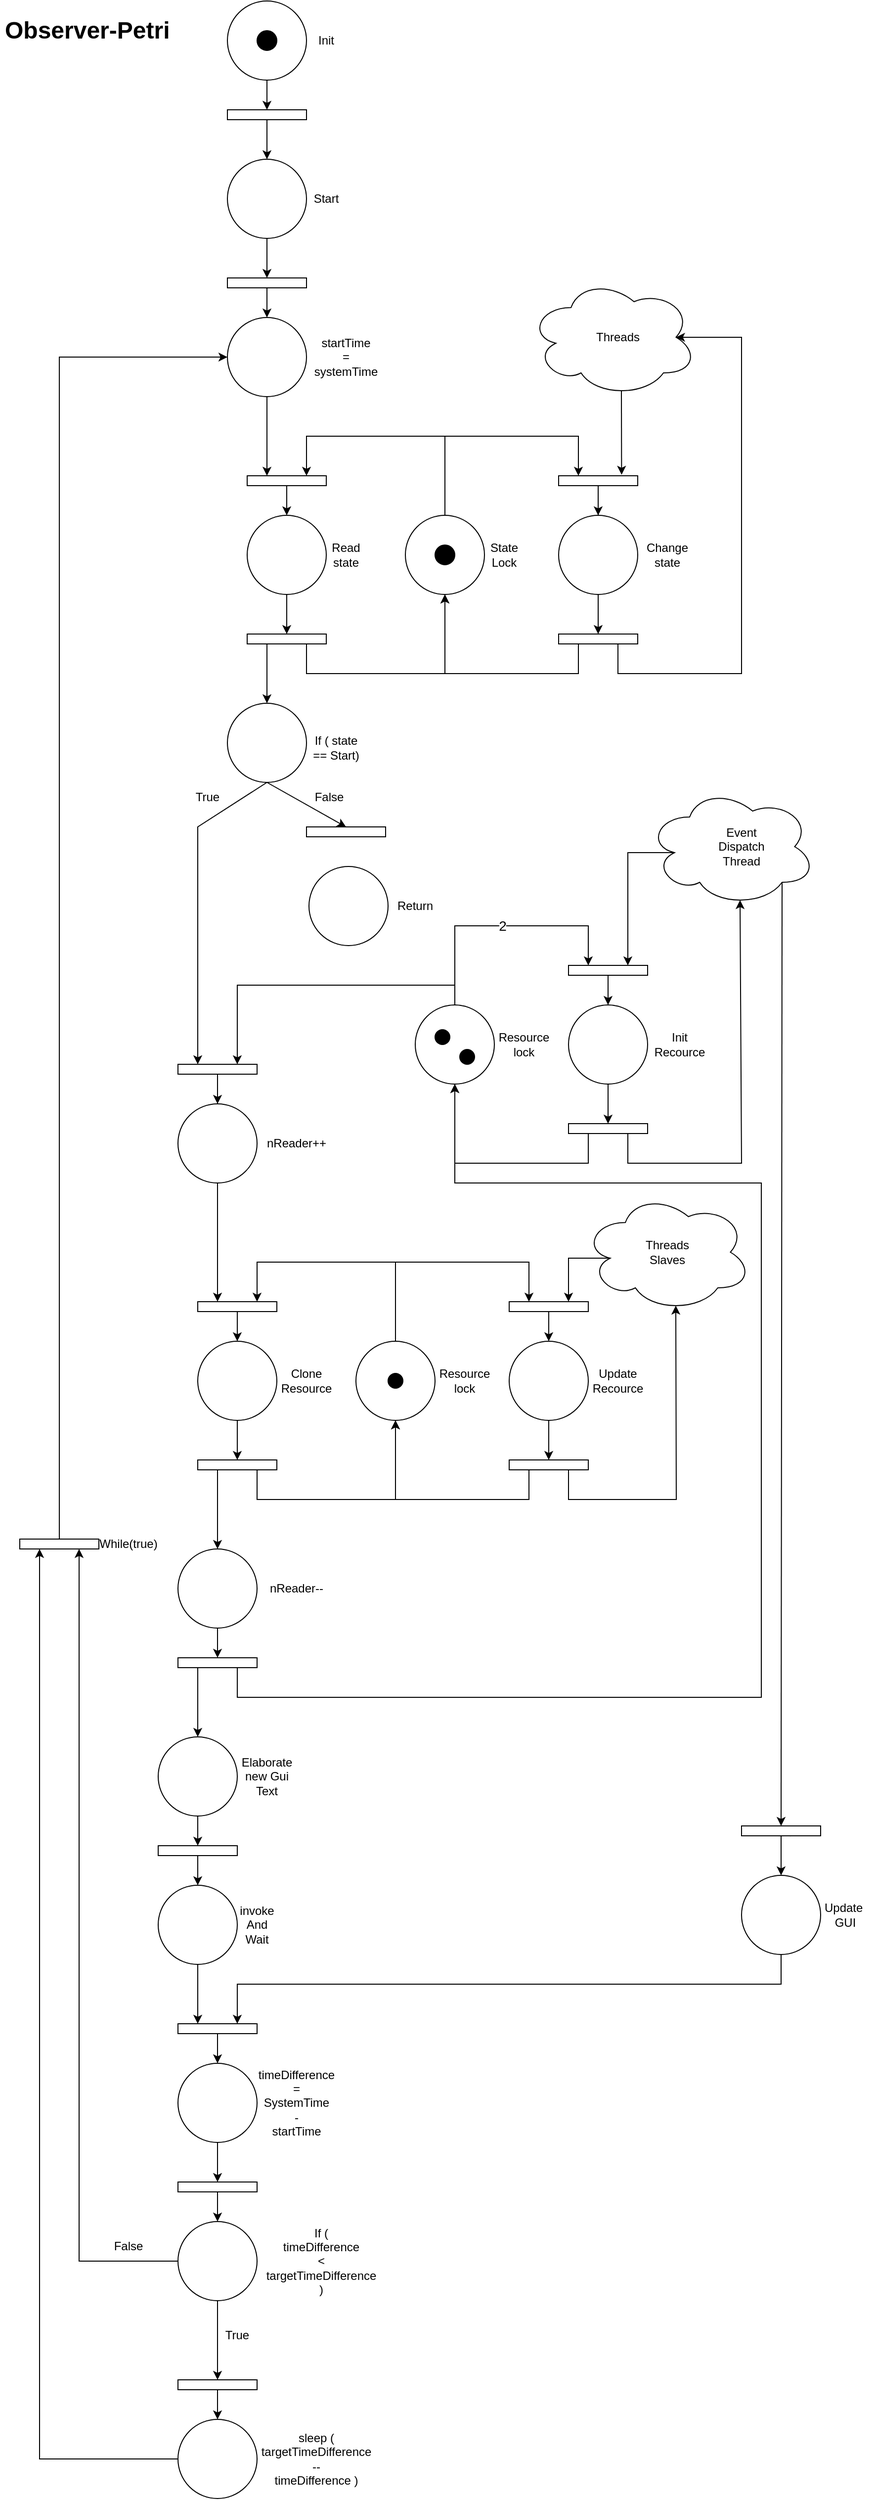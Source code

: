 <mxfile version="21.1.5" type="device">
  <diagram name="Pagina-1" id="0PF9rodISXWD6k8KoJyN">
    <mxGraphModel dx="4761" dy="3420" grid="1" gridSize="10" guides="1" tooltips="1" connect="1" arrows="1" fold="1" page="1" pageScale="1" pageWidth="827" pageHeight="1169" math="0" shadow="0">
      <root>
        <mxCell id="0" />
        <mxCell id="1" parent="0" />
        <mxCell id="aZluGWaW0WpS-Q8TLCgg-1" value="" style="ellipse;whiteSpace=wrap;html=1;aspect=fixed;" parent="1" vertex="1">
          <mxGeometry x="210" y="-875" width="80" height="80" as="geometry" />
        </mxCell>
        <mxCell id="aZluGWaW0WpS-Q8TLCgg-2" value="" style="ellipse;whiteSpace=wrap;html=1;aspect=fixed;" parent="1" vertex="1">
          <mxGeometry x="210" y="-715" width="80" height="80" as="geometry" />
        </mxCell>
        <mxCell id="aZluGWaW0WpS-Q8TLCgg-3" value="" style="ellipse;whiteSpace=wrap;html=1;aspect=fixed;" parent="1" vertex="1">
          <mxGeometry x="210" y="-555" width="80" height="80" as="geometry" />
        </mxCell>
        <mxCell id="aZluGWaW0WpS-Q8TLCgg-4" value="" style="rounded=0;whiteSpace=wrap;html=1;" parent="1" vertex="1">
          <mxGeometry x="210" y="-595" width="80" height="10" as="geometry" />
        </mxCell>
        <mxCell id="aZluGWaW0WpS-Q8TLCgg-5" value="" style="rounded=0;whiteSpace=wrap;html=1;" parent="1" vertex="1">
          <mxGeometry x="210" y="-765" width="80" height="10" as="geometry" />
        </mxCell>
        <mxCell id="aZluGWaW0WpS-Q8TLCgg-6" value="" style="endArrow=classic;html=1;rounded=0;exitX=0.5;exitY=1;exitDx=0;exitDy=0;entryX=0.5;entryY=0;entryDx=0;entryDy=0;" parent="1" source="aZluGWaW0WpS-Q8TLCgg-1" target="aZluGWaW0WpS-Q8TLCgg-5" edge="1">
          <mxGeometry width="50" height="50" relative="1" as="geometry">
            <mxPoint x="450" y="-655" as="sourcePoint" />
            <mxPoint x="500" y="-705" as="targetPoint" />
          </mxGeometry>
        </mxCell>
        <mxCell id="aZluGWaW0WpS-Q8TLCgg-7" value="" style="endArrow=classic;html=1;rounded=0;exitX=0.5;exitY=1;exitDx=0;exitDy=0;entryX=0.5;entryY=0;entryDx=0;entryDy=0;" parent="1" source="aZluGWaW0WpS-Q8TLCgg-5" target="aZluGWaW0WpS-Q8TLCgg-2" edge="1">
          <mxGeometry width="50" height="50" relative="1" as="geometry">
            <mxPoint x="450" y="-655" as="sourcePoint" />
            <mxPoint x="500" y="-705" as="targetPoint" />
          </mxGeometry>
        </mxCell>
        <mxCell id="aZluGWaW0WpS-Q8TLCgg-8" value="" style="endArrow=classic;html=1;rounded=0;exitX=0.5;exitY=1;exitDx=0;exitDy=0;entryX=0.5;entryY=0;entryDx=0;entryDy=0;" parent="1" source="aZluGWaW0WpS-Q8TLCgg-2" target="aZluGWaW0WpS-Q8TLCgg-4" edge="1">
          <mxGeometry width="50" height="50" relative="1" as="geometry">
            <mxPoint x="450" y="-655" as="sourcePoint" />
            <mxPoint x="500" y="-705" as="targetPoint" />
          </mxGeometry>
        </mxCell>
        <mxCell id="aZluGWaW0WpS-Q8TLCgg-9" value="" style="endArrow=classic;html=1;rounded=0;exitX=0.5;exitY=1;exitDx=0;exitDy=0;entryX=0.5;entryY=0;entryDx=0;entryDy=0;" parent="1" source="aZluGWaW0WpS-Q8TLCgg-4" target="aZluGWaW0WpS-Q8TLCgg-3" edge="1">
          <mxGeometry width="50" height="50" relative="1" as="geometry">
            <mxPoint x="320" y="-505" as="sourcePoint" />
            <mxPoint x="370" y="-555" as="targetPoint" />
          </mxGeometry>
        </mxCell>
        <mxCell id="aZluGWaW0WpS-Q8TLCgg-14" value="Start" style="text;html=1;strokeColor=none;fillColor=none;align=center;verticalAlign=middle;whiteSpace=wrap;rounded=0;" parent="1" vertex="1">
          <mxGeometry x="280" y="-690" width="60" height="30" as="geometry" />
        </mxCell>
        <mxCell id="aZluGWaW0WpS-Q8TLCgg-16" value="startTime&lt;br&gt;=&lt;br&gt;systemTime" style="text;html=1;strokeColor=none;fillColor=none;align=center;verticalAlign=middle;whiteSpace=wrap;rounded=0;" parent="1" vertex="1">
          <mxGeometry x="300" y="-530" width="60" height="30" as="geometry" />
        </mxCell>
        <mxCell id="aZluGWaW0WpS-Q8TLCgg-17" value="" style="ellipse;whiteSpace=wrap;html=1;aspect=fixed;" parent="1" vertex="1">
          <mxGeometry x="210" y="-165" width="80" height="80" as="geometry" />
        </mxCell>
        <mxCell id="aZluGWaW0WpS-Q8TLCgg-18" value="" style="rounded=0;whiteSpace=wrap;html=1;" parent="1" vertex="1">
          <mxGeometry x="230" y="-395" width="80" height="10" as="geometry" />
        </mxCell>
        <mxCell id="aZluGWaW0WpS-Q8TLCgg-19" value="" style="endArrow=classic;html=1;rounded=0;entryX=0.25;entryY=0;entryDx=0;entryDy=0;exitX=0.5;exitY=1;exitDx=0;exitDy=0;" parent="1" source="aZluGWaW0WpS-Q8TLCgg-3" target="aZluGWaW0WpS-Q8TLCgg-18" edge="1">
          <mxGeometry width="50" height="50" relative="1" as="geometry">
            <mxPoint x="290" y="-465" as="sourcePoint" />
            <mxPoint x="500" y="-495" as="targetPoint" />
          </mxGeometry>
        </mxCell>
        <mxCell id="aZluGWaW0WpS-Q8TLCgg-21" value="Read state" style="text;html=1;strokeColor=none;fillColor=none;align=center;verticalAlign=middle;whiteSpace=wrap;rounded=0;" parent="1" vertex="1">
          <mxGeometry x="300" y="-330" width="60" height="30" as="geometry" />
        </mxCell>
        <mxCell id="aZluGWaW0WpS-Q8TLCgg-22" value="" style="endArrow=classic;html=1;rounded=0;exitX=0.5;exitY=1;exitDx=0;exitDy=0;entryX=0.25;entryY=0;entryDx=0;entryDy=0;" parent="1" source="aZluGWaW0WpS-Q8TLCgg-17" target="LpXhcEiuCayXCuj6ftaP-11" edge="1">
          <mxGeometry width="50" height="50" relative="1" as="geometry">
            <mxPoint x="280" y="760" as="sourcePoint" />
            <mxPoint x="210" y="160" as="targetPoint" />
            <Array as="points">
              <mxPoint x="180" y="-40" />
            </Array>
          </mxGeometry>
        </mxCell>
        <mxCell id="aZluGWaW0WpS-Q8TLCgg-23" value="True" style="text;html=1;strokeColor=none;fillColor=none;align=center;verticalAlign=middle;whiteSpace=wrap;rounded=0;" parent="1" vertex="1">
          <mxGeometry x="160" y="-85" width="60" height="30" as="geometry" />
        </mxCell>
        <mxCell id="aZluGWaW0WpS-Q8TLCgg-24" value="" style="ellipse;whiteSpace=wrap;html=1;aspect=fixed;" parent="1" vertex="1">
          <mxGeometry x="292.5" width="80" height="80" as="geometry" />
        </mxCell>
        <mxCell id="aZluGWaW0WpS-Q8TLCgg-28" value="False" style="text;html=1;strokeColor=none;fillColor=none;align=center;verticalAlign=middle;whiteSpace=wrap;rounded=0;" parent="1" vertex="1">
          <mxGeometry x="282.5" y="-85" width="60" height="30" as="geometry" />
        </mxCell>
        <mxCell id="aZluGWaW0WpS-Q8TLCgg-29" value="" style="ellipse;whiteSpace=wrap;html=1;aspect=fixed;" parent="1" vertex="1">
          <mxGeometry x="160" y="1370" width="80" height="80" as="geometry" />
        </mxCell>
        <mxCell id="aZluGWaW0WpS-Q8TLCgg-30" value="" style="rounded=0;whiteSpace=wrap;html=1;" parent="1" vertex="1">
          <mxGeometry x="140" y="990" width="80" height="10" as="geometry" />
        </mxCell>
        <mxCell id="aZluGWaW0WpS-Q8TLCgg-31" value="invoke&lt;br&gt;And&lt;br&gt;Wait" style="text;html=1;strokeColor=none;fillColor=none;align=center;verticalAlign=middle;whiteSpace=wrap;rounded=0;" parent="1" vertex="1">
          <mxGeometry x="210" y="1055" width="60" height="30" as="geometry" />
        </mxCell>
        <mxCell id="aZluGWaW0WpS-Q8TLCgg-32" value="" style="ellipse;whiteSpace=wrap;html=1;aspect=fixed;" parent="1" vertex="1">
          <mxGeometry x="160" y="1570" width="80" height="80" as="geometry" />
        </mxCell>
        <mxCell id="aZluGWaW0WpS-Q8TLCgg-33" value="" style="rounded=0;whiteSpace=wrap;html=1;" parent="1" vertex="1">
          <mxGeometry x="160" y="1530" width="80" height="10" as="geometry" />
        </mxCell>
        <mxCell id="aZluGWaW0WpS-Q8TLCgg-34" value="sleep (&lt;br&gt;targetTimeDifference&lt;br&gt;--&lt;br&gt;timeDifference )" style="text;html=1;strokeColor=none;fillColor=none;align=center;verticalAlign=middle;whiteSpace=wrap;rounded=0;" parent="1" vertex="1">
          <mxGeometry x="270" y="1595" width="60" height="30" as="geometry" />
        </mxCell>
        <mxCell id="aZluGWaW0WpS-Q8TLCgg-35" value="True" style="text;html=1;strokeColor=none;fillColor=none;align=center;verticalAlign=middle;whiteSpace=wrap;rounded=0;" parent="1" vertex="1">
          <mxGeometry x="190" y="1470" width="60" height="30" as="geometry" />
        </mxCell>
        <mxCell id="aZluGWaW0WpS-Q8TLCgg-36" value="" style="endArrow=classic;html=1;rounded=0;exitX=0;exitY=0.5;exitDx=0;exitDy=0;entryX=0.75;entryY=1;entryDx=0;entryDy=0;" parent="1" source="aZluGWaW0WpS-Q8TLCgg-29" target="aZluGWaW0WpS-Q8TLCgg-37" edge="1">
          <mxGeometry width="50" height="50" relative="1" as="geometry">
            <mxPoint x="350" y="700" as="sourcePoint" />
            <mxPoint x="400" y="650" as="targetPoint" />
            <Array as="points">
              <mxPoint x="60" y="1410" />
              <mxPoint x="60" y="880" />
            </Array>
          </mxGeometry>
        </mxCell>
        <mxCell id="aZluGWaW0WpS-Q8TLCgg-37" value="" style="rounded=0;whiteSpace=wrap;html=1;" parent="1" vertex="1">
          <mxGeometry y="680" width="80" height="10" as="geometry" />
        </mxCell>
        <mxCell id="aZluGWaW0WpS-Q8TLCgg-38" value="" style="endArrow=classic;html=1;rounded=0;exitX=0.5;exitY=0;exitDx=0;exitDy=0;entryX=0;entryY=0.5;entryDx=0;entryDy=0;" parent="1" source="aZluGWaW0WpS-Q8TLCgg-37" target="aZluGWaW0WpS-Q8TLCgg-3" edge="1">
          <mxGeometry width="50" height="50" relative="1" as="geometry">
            <mxPoint x="300" y="700" as="sourcePoint" />
            <mxPoint x="150" y="390" as="targetPoint" />
            <Array as="points">
              <mxPoint x="40" y="-515" />
            </Array>
          </mxGeometry>
        </mxCell>
        <mxCell id="aZluGWaW0WpS-Q8TLCgg-39" value="False" style="text;html=1;strokeColor=none;fillColor=none;align=center;verticalAlign=middle;whiteSpace=wrap;rounded=0;" parent="1" vertex="1">
          <mxGeometry x="80" y="1380" width="60" height="30" as="geometry" />
        </mxCell>
        <mxCell id="aZluGWaW0WpS-Q8TLCgg-40" value="" style="endArrow=classic;html=1;rounded=0;exitX=0;exitY=0.5;exitDx=0;exitDy=0;entryX=0.25;entryY=1;entryDx=0;entryDy=0;" parent="1" source="aZluGWaW0WpS-Q8TLCgg-32" target="aZluGWaW0WpS-Q8TLCgg-37" edge="1">
          <mxGeometry width="50" height="50" relative="1" as="geometry">
            <mxPoint x="340" y="1080" as="sourcePoint" />
            <mxPoint x="10" y="1240" as="targetPoint" />
            <Array as="points">
              <mxPoint x="20" y="1610" />
              <mxPoint x="20" y="1080" />
            </Array>
          </mxGeometry>
        </mxCell>
        <mxCell id="aZluGWaW0WpS-Q8TLCgg-41" value="While(true)" style="text;html=1;strokeColor=none;fillColor=none;align=center;verticalAlign=middle;whiteSpace=wrap;rounded=0;" parent="1" vertex="1">
          <mxGeometry x="80" y="670" width="60" height="30" as="geometry" />
        </mxCell>
        <mxCell id="aZluGWaW0WpS-Q8TLCgg-43" value="Return" style="text;html=1;strokeColor=none;fillColor=none;align=center;verticalAlign=middle;whiteSpace=wrap;rounded=0;" parent="1" vertex="1">
          <mxGeometry x="370" y="25" width="60" height="30" as="geometry" />
        </mxCell>
        <mxCell id="aZluGWaW0WpS-Q8TLCgg-44" value="Init" style="text;html=1;strokeColor=none;fillColor=none;align=center;verticalAlign=middle;whiteSpace=wrap;rounded=0;" parent="1" vertex="1">
          <mxGeometry x="280" y="-850" width="60" height="30" as="geometry" />
        </mxCell>
        <mxCell id="aZluGWaW0WpS-Q8TLCgg-45" value="" style="ellipse;whiteSpace=wrap;html=1;aspect=fixed;fillColor=#000000;" parent="1" vertex="1">
          <mxGeometry x="240" y="-845" width="20" height="20" as="geometry" />
        </mxCell>
        <mxCell id="aZluGWaW0WpS-Q8TLCgg-47" value="" style="ellipse;shape=cloud;whiteSpace=wrap;html=1;" parent="1" vertex="1">
          <mxGeometry x="515" y="-595" width="170" height="120" as="geometry" />
        </mxCell>
        <mxCell id="aZluGWaW0WpS-Q8TLCgg-48" value="Threads" style="text;html=1;strokeColor=none;fillColor=none;align=center;verticalAlign=middle;whiteSpace=wrap;rounded=0;" parent="1" vertex="1">
          <mxGeometry x="575" y="-550" width="60" height="30" as="geometry" />
        </mxCell>
        <mxCell id="aZluGWaW0WpS-Q8TLCgg-54" value="" style="endArrow=classic;html=1;rounded=0;exitX=0.5;exitY=1;exitDx=0;exitDy=0;entryX=0.5;entryY=0;entryDx=0;entryDy=0;" parent="1" source="aZluGWaW0WpS-Q8TLCgg-30" target="aZluGWaW0WpS-Q8TLCgg-55" edge="1">
          <mxGeometry width="50" height="50" relative="1" as="geometry">
            <mxPoint x="180" y="980" as="sourcePoint" />
            <mxPoint x="180" y="1170" as="targetPoint" />
          </mxGeometry>
        </mxCell>
        <mxCell id="aZluGWaW0WpS-Q8TLCgg-55" value="" style="ellipse;whiteSpace=wrap;html=1;aspect=fixed;" parent="1" vertex="1">
          <mxGeometry x="140" y="1030" width="80" height="80" as="geometry" />
        </mxCell>
        <mxCell id="aZluGWaW0WpS-Q8TLCgg-56" value="" style="ellipse;whiteSpace=wrap;html=1;aspect=fixed;" parent="1" vertex="1">
          <mxGeometry x="730" y="1020" width="80" height="80" as="geometry" />
        </mxCell>
        <mxCell id="aZluGWaW0WpS-Q8TLCgg-57" value="" style="rounded=0;whiteSpace=wrap;html=1;" parent="1" vertex="1">
          <mxGeometry x="160" y="1170" width="80" height="10" as="geometry" />
        </mxCell>
        <mxCell id="aZluGWaW0WpS-Q8TLCgg-58" value="" style="endArrow=classic;html=1;rounded=0;entryX=0.75;entryY=0;entryDx=0;entryDy=0;exitX=0.5;exitY=1;exitDx=0;exitDy=0;" parent="1" source="aZluGWaW0WpS-Q8TLCgg-56" target="aZluGWaW0WpS-Q8TLCgg-57" edge="1">
          <mxGeometry width="50" height="50" relative="1" as="geometry">
            <mxPoint x="600" y="1290" as="sourcePoint" />
            <mxPoint x="590" y="1210" as="targetPoint" />
            <Array as="points">
              <mxPoint x="770" y="1130" />
              <mxPoint x="605" y="1130" />
              <mxPoint x="220" y="1130" />
              <mxPoint x="220" y="1170" />
            </Array>
          </mxGeometry>
        </mxCell>
        <mxCell id="aZluGWaW0WpS-Q8TLCgg-59" value="" style="endArrow=classic;html=1;rounded=0;exitX=0.5;exitY=1;exitDx=0;exitDy=0;" parent="1" source="aZluGWaW0WpS-Q8TLCgg-57" edge="1">
          <mxGeometry width="50" height="50" relative="1" as="geometry">
            <mxPoint x="430" y="1371" as="sourcePoint" />
            <mxPoint x="200" y="1210" as="targetPoint" />
          </mxGeometry>
        </mxCell>
        <mxCell id="aZluGWaW0WpS-Q8TLCgg-60" value="" style="ellipse;shape=cloud;whiteSpace=wrap;html=1;" parent="1" vertex="1">
          <mxGeometry x="635" y="-80" width="170" height="120" as="geometry" />
        </mxCell>
        <mxCell id="aZluGWaW0WpS-Q8TLCgg-61" value="Event&lt;br&gt;Dispatch&lt;br&gt;Thread" style="text;html=1;strokeColor=none;fillColor=none;align=center;verticalAlign=middle;whiteSpace=wrap;rounded=0;" parent="1" vertex="1">
          <mxGeometry x="700" y="-35" width="60" height="30" as="geometry" />
        </mxCell>
        <mxCell id="aZluGWaW0WpS-Q8TLCgg-63" value="" style="endArrow=classic;html=1;rounded=0;exitX=0.8;exitY=0.8;exitDx=0;exitDy=0;exitPerimeter=0;" parent="1" source="aZluGWaW0WpS-Q8TLCgg-62" edge="1">
          <mxGeometry width="50" height="50" relative="1" as="geometry">
            <mxPoint x="624.71" y="925" as="sourcePoint" />
            <mxPoint x="771" y="975" as="targetPoint" />
          </mxGeometry>
        </mxCell>
        <mxCell id="aZluGWaW0WpS-Q8TLCgg-64" value="" style="endArrow=classic;html=1;rounded=0;exitX=0.5;exitY=1;exitDx=0;exitDy=0;entryX=0.5;entryY=0;entryDx=0;entryDy=0;" parent="1" source="aZluGWaW0WpS-Q8TLCgg-62" target="aZluGWaW0WpS-Q8TLCgg-56" edge="1">
          <mxGeometry width="50" height="50" relative="1" as="geometry">
            <mxPoint x="720" y="1085" as="sourcePoint" />
            <mxPoint x="630" y="1005" as="targetPoint" />
          </mxGeometry>
        </mxCell>
        <mxCell id="aZluGWaW0WpS-Q8TLCgg-65" value="Update&amp;nbsp;&lt;br&gt;GUI" style="text;html=1;strokeColor=none;fillColor=none;align=center;verticalAlign=middle;whiteSpace=wrap;rounded=0;" parent="1" vertex="1">
          <mxGeometry x="805" y="1045" width="60" height="30" as="geometry" />
        </mxCell>
        <mxCell id="aZluGWaW0WpS-Q8TLCgg-67" value="" style="endArrow=classic;html=1;rounded=0;entryX=0.5;entryY=0;entryDx=0;entryDy=0;exitX=0.5;exitY=1;exitDx=0;exitDy=0;" parent="1" source="aZluGWaW0WpS-Q8TLCgg-29" target="aZluGWaW0WpS-Q8TLCgg-33" edge="1">
          <mxGeometry width="50" height="50" relative="1" as="geometry">
            <mxPoint x="180" y="1480" as="sourcePoint" />
            <mxPoint x="250" y="1380" as="targetPoint" />
          </mxGeometry>
        </mxCell>
        <mxCell id="aZluGWaW0WpS-Q8TLCgg-68" value="" style="endArrow=classic;html=1;rounded=0;entryX=0.5;entryY=0;entryDx=0;entryDy=0;exitX=0.5;exitY=1;exitDx=0;exitDy=0;" parent="1" source="aZluGWaW0WpS-Q8TLCgg-33" target="aZluGWaW0WpS-Q8TLCgg-32" edge="1">
          <mxGeometry width="50" height="50" relative="1" as="geometry">
            <mxPoint x="280" y="1620" as="sourcePoint" />
            <mxPoint x="330" y="1570" as="targetPoint" />
          </mxGeometry>
        </mxCell>
        <mxCell id="aZluGWaW0WpS-Q8TLCgg-69" value="" style="endArrow=classic;html=1;rounded=0;exitX=0.5;exitY=1;exitDx=0;exitDy=0;entryX=0.25;entryY=0;entryDx=0;entryDy=0;" parent="1" source="aZluGWaW0WpS-Q8TLCgg-55" target="aZluGWaW0WpS-Q8TLCgg-57" edge="1">
          <mxGeometry width="50" height="50" relative="1" as="geometry">
            <mxPoint x="210" y="1160" as="sourcePoint" />
            <mxPoint x="260" y="1110" as="targetPoint" />
          </mxGeometry>
        </mxCell>
        <mxCell id="aZluGWaW0WpS-Q8TLCgg-70" value="&lt;h1&gt;Observer-Petri&lt;/h1&gt;" style="text;html=1;strokeColor=none;fillColor=none;spacing=5;spacingTop=-20;whiteSpace=wrap;overflow=hidden;rounded=0;" parent="1" vertex="1">
          <mxGeometry x="-20" y="-865" width="190" height="120" as="geometry" />
        </mxCell>
        <mxCell id="aZluGWaW0WpS-Q8TLCgg-71" value="" style="ellipse;whiteSpace=wrap;html=1;aspect=fixed;" parent="1" vertex="1">
          <mxGeometry x="160" y="1210" width="80" height="80" as="geometry" />
        </mxCell>
        <mxCell id="aZluGWaW0WpS-Q8TLCgg-72" value="" style="rounded=0;whiteSpace=wrap;html=1;" parent="1" vertex="1">
          <mxGeometry x="160" y="1330" width="80" height="10" as="geometry" />
        </mxCell>
        <mxCell id="aZluGWaW0WpS-Q8TLCgg-73" value="" style="endArrow=classic;html=1;rounded=0;exitX=0.5;exitY=1;exitDx=0;exitDy=0;entryX=0.5;entryY=0;entryDx=0;entryDy=0;" parent="1" source="aZluGWaW0WpS-Q8TLCgg-71" target="aZluGWaW0WpS-Q8TLCgg-72" edge="1">
          <mxGeometry width="50" height="50" relative="1" as="geometry">
            <mxPoint x="420" y="1300" as="sourcePoint" />
            <mxPoint x="470" y="1250" as="targetPoint" />
          </mxGeometry>
        </mxCell>
        <mxCell id="aZluGWaW0WpS-Q8TLCgg-74" value="timeDifference&lt;br&gt;=&lt;br&gt;SystemTime&lt;br&gt;- &lt;br&gt;startTime" style="text;html=1;strokeColor=none;fillColor=none;align=center;verticalAlign=middle;whiteSpace=wrap;rounded=0;" parent="1" vertex="1">
          <mxGeometry x="250" y="1235" width="60" height="30" as="geometry" />
        </mxCell>
        <mxCell id="aZluGWaW0WpS-Q8TLCgg-75" value="" style="endArrow=classic;html=1;rounded=0;exitX=0.5;exitY=1;exitDx=0;exitDy=0;" parent="1" source="aZluGWaW0WpS-Q8TLCgg-72" target="aZluGWaW0WpS-Q8TLCgg-29" edge="1">
          <mxGeometry width="50" height="50" relative="1" as="geometry">
            <mxPoint x="220" y="1410" as="sourcePoint" />
            <mxPoint x="270" y="1360" as="targetPoint" />
          </mxGeometry>
        </mxCell>
        <mxCell id="aZluGWaW0WpS-Q8TLCgg-76" value="If (&lt;br&gt;timeDifference&lt;br style=&quot;border-color: var(--border-color);&quot;&gt;&amp;lt;&lt;br style=&quot;border-color: var(--border-color);&quot;&gt;targetTimeDifference )" style="text;html=1;strokeColor=none;fillColor=none;align=center;verticalAlign=middle;whiteSpace=wrap;rounded=0;" parent="1" vertex="1">
          <mxGeometry x="275" y="1395" width="60" height="30" as="geometry" />
        </mxCell>
        <mxCell id="aZluGWaW0WpS-Q8TLCgg-77" value="If ( state == Start)" style="text;html=1;strokeColor=none;fillColor=none;align=center;verticalAlign=middle;whiteSpace=wrap;rounded=0;" parent="1" vertex="1">
          <mxGeometry x="290" y="-135" width="60" height="30" as="geometry" />
        </mxCell>
        <mxCell id="aZluGWaW0WpS-Q8TLCgg-78" value="" style="ellipse;whiteSpace=wrap;html=1;aspect=fixed;" parent="1" vertex="1">
          <mxGeometry x="230" y="-355" width="80" height="80" as="geometry" />
        </mxCell>
        <mxCell id="aZluGWaW0WpS-Q8TLCgg-79" value="" style="endArrow=classic;html=1;rounded=0;exitX=0.5;exitY=1;exitDx=0;exitDy=0;" parent="1" source="aZluGWaW0WpS-Q8TLCgg-18" target="aZluGWaW0WpS-Q8TLCgg-78" edge="1">
          <mxGeometry width="50" height="50" relative="1" as="geometry">
            <mxPoint x="320" y="-355" as="sourcePoint" />
            <mxPoint x="370" y="-405" as="targetPoint" />
          </mxGeometry>
        </mxCell>
        <mxCell id="aZluGWaW0WpS-Q8TLCgg-80" value="" style="ellipse;whiteSpace=wrap;html=1;aspect=fixed;" parent="1" vertex="1">
          <mxGeometry x="390" y="-355" width="80" height="80" as="geometry" />
        </mxCell>
        <mxCell id="aZluGWaW0WpS-Q8TLCgg-81" value="" style="endArrow=classic;html=1;rounded=0;exitX=0.5;exitY=0;exitDx=0;exitDy=0;entryX=0.75;entryY=0;entryDx=0;entryDy=0;" parent="1" source="aZluGWaW0WpS-Q8TLCgg-80" target="aZluGWaW0WpS-Q8TLCgg-18" edge="1">
          <mxGeometry width="50" height="50" relative="1" as="geometry">
            <mxPoint x="320" y="-355" as="sourcePoint" />
            <mxPoint x="410" y="-435" as="targetPoint" />
            <Array as="points">
              <mxPoint x="430" y="-435" />
              <mxPoint x="290" y="-435" />
            </Array>
          </mxGeometry>
        </mxCell>
        <mxCell id="aZluGWaW0WpS-Q8TLCgg-83" value="" style="ellipse;whiteSpace=wrap;html=1;aspect=fixed;fillColor=#000000;" parent="1" vertex="1">
          <mxGeometry x="420" y="-325" width="20" height="20" as="geometry" />
        </mxCell>
        <mxCell id="zr3b8MDzeoefDq_eBUHI-109" value="" style="edgeStyle=orthogonalEdgeStyle;rounded=0;orthogonalLoop=1;jettySize=auto;html=1;" parent="1" source="aZluGWaW0WpS-Q8TLCgg-84" edge="1">
          <mxGeometry relative="1" as="geometry">
            <mxPoint x="585" y="-305.0" as="targetPoint" />
          </mxGeometry>
        </mxCell>
        <mxCell id="aZluGWaW0WpS-Q8TLCgg-84" value="" style="rounded=0;whiteSpace=wrap;html=1;" parent="1" vertex="1">
          <mxGeometry x="545" y="-395" width="80" height="10" as="geometry" />
        </mxCell>
        <mxCell id="aZluGWaW0WpS-Q8TLCgg-85" value="" style="ellipse;whiteSpace=wrap;html=1;aspect=fixed;" parent="1" vertex="1">
          <mxGeometry x="545" y="-355" width="80" height="80" as="geometry" />
        </mxCell>
        <mxCell id="aZluGWaW0WpS-Q8TLCgg-86" value="" style="endArrow=classic;html=1;rounded=0;exitX=0.5;exitY=1;exitDx=0;exitDy=0;" parent="1" source="aZluGWaW0WpS-Q8TLCgg-84" target="aZluGWaW0WpS-Q8TLCgg-85" edge="1">
          <mxGeometry width="50" height="50" relative="1" as="geometry">
            <mxPoint x="640" y="-355" as="sourcePoint" />
            <mxPoint x="690" y="-405" as="targetPoint" />
          </mxGeometry>
        </mxCell>
        <mxCell id="aZluGWaW0WpS-Q8TLCgg-87" value="" style="endArrow=classic;html=1;rounded=0;entryX=0.25;entryY=0;entryDx=0;entryDy=0;" parent="1" target="aZluGWaW0WpS-Q8TLCgg-84" edge="1">
          <mxGeometry width="50" height="50" relative="1" as="geometry">
            <mxPoint x="430" y="-355" as="sourcePoint" />
            <mxPoint x="550" y="-435" as="targetPoint" />
            <Array as="points">
              <mxPoint x="430" y="-435" />
              <mxPoint x="565" y="-435" />
            </Array>
          </mxGeometry>
        </mxCell>
        <mxCell id="aZluGWaW0WpS-Q8TLCgg-88" value="" style="endArrow=classic;html=1;rounded=0;entryX=0.796;entryY=-0.106;entryDx=0;entryDy=0;entryPerimeter=0;exitX=0.55;exitY=0.95;exitDx=0;exitDy=0;exitPerimeter=0;" parent="1" source="aZluGWaW0WpS-Q8TLCgg-47" target="aZluGWaW0WpS-Q8TLCgg-84" edge="1">
          <mxGeometry width="50" height="50" relative="1" as="geometry">
            <mxPoint x="500" y="-385" as="sourcePoint" />
            <mxPoint x="550" y="-435" as="targetPoint" />
          </mxGeometry>
        </mxCell>
        <mxCell id="aZluGWaW0WpS-Q8TLCgg-89" value="Change&lt;br&gt;state" style="text;html=1;strokeColor=none;fillColor=none;align=center;verticalAlign=middle;whiteSpace=wrap;rounded=0;" parent="1" vertex="1">
          <mxGeometry x="625" y="-330" width="60" height="30" as="geometry" />
        </mxCell>
        <mxCell id="aZluGWaW0WpS-Q8TLCgg-90" value="" style="rounded=0;whiteSpace=wrap;html=1;" parent="1" vertex="1">
          <mxGeometry x="230" y="-235" width="80" height="10" as="geometry" />
        </mxCell>
        <mxCell id="aZluGWaW0WpS-Q8TLCgg-91" value="" style="endArrow=classic;html=1;rounded=0;exitX=0.5;exitY=1;exitDx=0;exitDy=0;entryX=0.5;entryY=0;entryDx=0;entryDy=0;" parent="1" source="aZluGWaW0WpS-Q8TLCgg-78" target="aZluGWaW0WpS-Q8TLCgg-90" edge="1">
          <mxGeometry width="50" height="50" relative="1" as="geometry">
            <mxPoint x="450" y="-235" as="sourcePoint" />
            <mxPoint x="500" y="-285" as="targetPoint" />
          </mxGeometry>
        </mxCell>
        <mxCell id="aZluGWaW0WpS-Q8TLCgg-92" value="" style="endArrow=classic;html=1;rounded=0;exitX=0.75;exitY=1;exitDx=0;exitDy=0;" parent="1" source="aZluGWaW0WpS-Q8TLCgg-90" edge="1">
          <mxGeometry width="50" height="50" relative="1" as="geometry">
            <mxPoint x="270" y="-215" as="sourcePoint" />
            <mxPoint x="430" y="-275" as="targetPoint" />
            <Array as="points">
              <mxPoint x="290" y="-195" />
              <mxPoint x="430" y="-195" />
            </Array>
          </mxGeometry>
        </mxCell>
        <mxCell id="aZluGWaW0WpS-Q8TLCgg-93" value="" style="endArrow=classic;html=1;rounded=0;exitX=0.25;exitY=1;exitDx=0;exitDy=0;entryX=0.5;entryY=0;entryDx=0;entryDy=0;" parent="1" source="aZluGWaW0WpS-Q8TLCgg-90" target="aZluGWaW0WpS-Q8TLCgg-17" edge="1">
          <mxGeometry width="50" height="50" relative="1" as="geometry">
            <mxPoint x="360" y="625" as="sourcePoint" />
            <mxPoint x="410" y="575" as="targetPoint" />
          </mxGeometry>
        </mxCell>
        <mxCell id="aZluGWaW0WpS-Q8TLCgg-95" value="" style="rounded=0;whiteSpace=wrap;html=1;" parent="1" vertex="1">
          <mxGeometry x="545" y="-235" width="80" height="10" as="geometry" />
        </mxCell>
        <mxCell id="aZluGWaW0WpS-Q8TLCgg-96" value="" style="endArrow=classic;html=1;rounded=0;exitX=0.5;exitY=1;exitDx=0;exitDy=0;entryX=0.5;entryY=0;entryDx=0;entryDy=0;" parent="1" source="aZluGWaW0WpS-Q8TLCgg-85" target="aZluGWaW0WpS-Q8TLCgg-95" edge="1">
          <mxGeometry width="50" height="50" relative="1" as="geometry">
            <mxPoint x="250" y="-285" as="sourcePoint" />
            <mxPoint x="300" y="-335" as="targetPoint" />
          </mxGeometry>
        </mxCell>
        <mxCell id="aZluGWaW0WpS-Q8TLCgg-99" value="" style="endArrow=classic;html=1;rounded=0;exitX=0.25;exitY=1;exitDx=0;exitDy=0;entryX=0.5;entryY=1;entryDx=0;entryDy=0;" parent="1" source="aZluGWaW0WpS-Q8TLCgg-95" target="aZluGWaW0WpS-Q8TLCgg-80" edge="1">
          <mxGeometry width="50" height="50" relative="1" as="geometry">
            <mxPoint x="530" y="-195" as="sourcePoint" />
            <mxPoint x="450" y="-265" as="targetPoint" />
            <Array as="points">
              <mxPoint x="565" y="-195" />
              <mxPoint x="430" y="-195" />
            </Array>
          </mxGeometry>
        </mxCell>
        <mxCell id="aZluGWaW0WpS-Q8TLCgg-100" value="" style="endArrow=classic;html=1;rounded=0;exitX=0.75;exitY=1;exitDx=0;exitDy=0;entryX=0.875;entryY=0.5;entryDx=0;entryDy=0;entryPerimeter=0;" parent="1" source="aZluGWaW0WpS-Q8TLCgg-95" target="aZluGWaW0WpS-Q8TLCgg-47" edge="1">
          <mxGeometry width="50" height="50" relative="1" as="geometry">
            <mxPoint x="630" y="-205" as="sourcePoint" />
            <mxPoint x="680" y="-255" as="targetPoint" />
            <Array as="points">
              <mxPoint x="605" y="-195" />
              <mxPoint x="730" y="-195" />
              <mxPoint x="730" y="-535" />
            </Array>
          </mxGeometry>
        </mxCell>
        <mxCell id="aZluGWaW0WpS-Q8TLCgg-102" value="State&lt;br&gt;Lock" style="text;html=1;strokeColor=none;fillColor=none;align=center;verticalAlign=middle;whiteSpace=wrap;rounded=0;" parent="1" vertex="1">
          <mxGeometry x="460" y="-330" width="60" height="30" as="geometry" />
        </mxCell>
        <mxCell id="zr3b8MDzeoefDq_eBUHI-33" value="" style="rounded=0;whiteSpace=wrap;html=1;" parent="1" vertex="1">
          <mxGeometry x="180" y="440" width="80" height="10" as="geometry" />
        </mxCell>
        <mxCell id="zr3b8MDzeoefDq_eBUHI-35" value="Clone&lt;br&gt;Resource" style="text;html=1;strokeColor=none;fillColor=none;align=center;verticalAlign=middle;whiteSpace=wrap;rounded=0;" parent="1" vertex="1">
          <mxGeometry x="260" y="505" width="60" height="30" as="geometry" />
        </mxCell>
        <mxCell id="zr3b8MDzeoefDq_eBUHI-36" value="" style="ellipse;shape=cloud;whiteSpace=wrap;html=1;" parent="1" vertex="1">
          <mxGeometry x="570" y="330" width="170" height="120" as="geometry" />
        </mxCell>
        <mxCell id="zr3b8MDzeoefDq_eBUHI-37" value="Threads&lt;br&gt;Slaves" style="text;html=1;strokeColor=none;fillColor=none;align=center;verticalAlign=middle;whiteSpace=wrap;rounded=0;" parent="1" vertex="1">
          <mxGeometry x="625" y="375" width="60" height="30" as="geometry" />
        </mxCell>
        <mxCell id="zr3b8MDzeoefDq_eBUHI-38" value="" style="ellipse;whiteSpace=wrap;html=1;aspect=fixed;" parent="1" vertex="1">
          <mxGeometry x="180" y="480" width="80" height="80" as="geometry" />
        </mxCell>
        <mxCell id="zr3b8MDzeoefDq_eBUHI-39" value="" style="endArrow=classic;html=1;rounded=0;exitX=0.5;exitY=1;exitDx=0;exitDy=0;" parent="1" source="zr3b8MDzeoefDq_eBUHI-33" target="zr3b8MDzeoefDq_eBUHI-38" edge="1">
          <mxGeometry width="50" height="50" relative="1" as="geometry">
            <mxPoint x="270" y="480" as="sourcePoint" />
            <mxPoint x="320" y="430" as="targetPoint" />
          </mxGeometry>
        </mxCell>
        <mxCell id="zr3b8MDzeoefDq_eBUHI-40" value="" style="ellipse;whiteSpace=wrap;html=1;aspect=fixed;" parent="1" vertex="1">
          <mxGeometry x="340" y="480" width="80" height="80" as="geometry" />
        </mxCell>
        <mxCell id="zr3b8MDzeoefDq_eBUHI-41" value="" style="endArrow=classic;html=1;rounded=0;exitX=0.5;exitY=0;exitDx=0;exitDy=0;entryX=0.75;entryY=0;entryDx=0;entryDy=0;" parent="1" source="zr3b8MDzeoefDq_eBUHI-40" target="zr3b8MDzeoefDq_eBUHI-33" edge="1">
          <mxGeometry width="50" height="50" relative="1" as="geometry">
            <mxPoint x="270" y="480" as="sourcePoint" />
            <mxPoint x="360" y="400" as="targetPoint" />
            <Array as="points">
              <mxPoint x="380" y="400" />
              <mxPoint x="240" y="400" />
            </Array>
          </mxGeometry>
        </mxCell>
        <mxCell id="zr3b8MDzeoefDq_eBUHI-42" value="" style="ellipse;whiteSpace=wrap;html=1;aspect=fixed;fillColor=#000000;" parent="1" vertex="1">
          <mxGeometry x="372.5" y="512.5" width="15" height="15" as="geometry" />
        </mxCell>
        <mxCell id="zr3b8MDzeoefDq_eBUHI-43" value="" style="rounded=0;whiteSpace=wrap;html=1;" parent="1" vertex="1">
          <mxGeometry x="495" y="440" width="80" height="10" as="geometry" />
        </mxCell>
        <mxCell id="zr3b8MDzeoefDq_eBUHI-44" value="" style="ellipse;whiteSpace=wrap;html=1;aspect=fixed;" parent="1" vertex="1">
          <mxGeometry x="495" y="480" width="80" height="80" as="geometry" />
        </mxCell>
        <mxCell id="zr3b8MDzeoefDq_eBUHI-45" value="" style="endArrow=classic;html=1;rounded=0;exitX=0.5;exitY=1;exitDx=0;exitDy=0;" parent="1" source="zr3b8MDzeoefDq_eBUHI-43" target="zr3b8MDzeoefDq_eBUHI-44" edge="1">
          <mxGeometry width="50" height="50" relative="1" as="geometry">
            <mxPoint x="590" y="480" as="sourcePoint" />
            <mxPoint x="640" y="430" as="targetPoint" />
          </mxGeometry>
        </mxCell>
        <mxCell id="zr3b8MDzeoefDq_eBUHI-46" value="" style="endArrow=classic;html=1;rounded=0;entryX=0.25;entryY=0;entryDx=0;entryDy=0;" parent="1" target="zr3b8MDzeoefDq_eBUHI-43" edge="1">
          <mxGeometry width="50" height="50" relative="1" as="geometry">
            <mxPoint x="380" y="480" as="sourcePoint" />
            <mxPoint x="500" y="400" as="targetPoint" />
            <Array as="points">
              <mxPoint x="380" y="400" />
              <mxPoint x="515" y="400" />
            </Array>
          </mxGeometry>
        </mxCell>
        <mxCell id="zr3b8MDzeoefDq_eBUHI-47" value="" style="endArrow=classic;html=1;rounded=0;entryX=0.75;entryY=0;entryDx=0;entryDy=0;exitX=0.16;exitY=0.55;exitDx=0;exitDy=0;exitPerimeter=0;" parent="1" source="zr3b8MDzeoefDq_eBUHI-36" target="zr3b8MDzeoefDq_eBUHI-43" edge="1">
          <mxGeometry width="50" height="50" relative="1" as="geometry">
            <mxPoint x="610" y="400" as="sourcePoint" />
            <mxPoint x="580" y="430" as="targetPoint" />
            <Array as="points">
              <mxPoint x="555" y="396" />
            </Array>
          </mxGeometry>
        </mxCell>
        <mxCell id="zr3b8MDzeoefDq_eBUHI-48" value="Update&lt;br&gt;Recource" style="text;html=1;strokeColor=none;fillColor=none;align=center;verticalAlign=middle;whiteSpace=wrap;rounded=0;" parent="1" vertex="1">
          <mxGeometry x="575" y="505" width="60" height="30" as="geometry" />
        </mxCell>
        <mxCell id="zr3b8MDzeoefDq_eBUHI-49" value="" style="rounded=0;whiteSpace=wrap;html=1;" parent="1" vertex="1">
          <mxGeometry x="180" y="600" width="80" height="10" as="geometry" />
        </mxCell>
        <mxCell id="zr3b8MDzeoefDq_eBUHI-50" value="" style="endArrow=classic;html=1;rounded=0;exitX=0.5;exitY=1;exitDx=0;exitDy=0;entryX=0.5;entryY=0;entryDx=0;entryDy=0;" parent="1" source="zr3b8MDzeoefDq_eBUHI-38" target="zr3b8MDzeoefDq_eBUHI-49" edge="1">
          <mxGeometry width="50" height="50" relative="1" as="geometry">
            <mxPoint x="400" y="280" as="sourcePoint" />
            <mxPoint x="450" y="230" as="targetPoint" />
          </mxGeometry>
        </mxCell>
        <mxCell id="zr3b8MDzeoefDq_eBUHI-51" value="" style="endArrow=classic;html=1;rounded=0;exitX=0.75;exitY=1;exitDx=0;exitDy=0;entryX=0.5;entryY=1;entryDx=0;entryDy=0;" parent="1" source="zr3b8MDzeoefDq_eBUHI-49" target="zr3b8MDzeoefDq_eBUHI-40" edge="1">
          <mxGeometry width="50" height="50" relative="1" as="geometry">
            <mxPoint x="220" y="300" as="sourcePoint" />
            <mxPoint x="460" y="600" as="targetPoint" />
            <Array as="points">
              <mxPoint x="240" y="640" />
              <mxPoint x="380" y="640" />
            </Array>
          </mxGeometry>
        </mxCell>
        <mxCell id="zr3b8MDzeoefDq_eBUHI-52" value="" style="rounded=0;whiteSpace=wrap;html=1;" parent="1" vertex="1">
          <mxGeometry x="495" y="600" width="80" height="10" as="geometry" />
        </mxCell>
        <mxCell id="zr3b8MDzeoefDq_eBUHI-53" value="" style="endArrow=classic;html=1;rounded=0;exitX=0.5;exitY=1;exitDx=0;exitDy=0;entryX=0.5;entryY=0;entryDx=0;entryDy=0;" parent="1" source="zr3b8MDzeoefDq_eBUHI-44" target="zr3b8MDzeoefDq_eBUHI-52" edge="1">
          <mxGeometry width="50" height="50" relative="1" as="geometry">
            <mxPoint x="200" y="230" as="sourcePoint" />
            <mxPoint x="250" y="180" as="targetPoint" />
          </mxGeometry>
        </mxCell>
        <mxCell id="zr3b8MDzeoefDq_eBUHI-55" value="" style="endArrow=classic;html=1;rounded=0;exitX=0.75;exitY=1;exitDx=0;exitDy=0;entryX=0.55;entryY=0.95;entryDx=0;entryDy=0;entryPerimeter=0;" parent="1" source="zr3b8MDzeoefDq_eBUHI-52" target="zr3b8MDzeoefDq_eBUHI-36" edge="1">
          <mxGeometry width="50" height="50" relative="1" as="geometry">
            <mxPoint x="580" y="310" as="sourcePoint" />
            <mxPoint x="600" y="390" as="targetPoint" />
            <Array as="points">
              <mxPoint x="555" y="640" />
              <mxPoint x="664" y="640" />
            </Array>
          </mxGeometry>
        </mxCell>
        <mxCell id="zr3b8MDzeoefDq_eBUHI-56" value="Resource&lt;br&gt;lock" style="text;html=1;strokeColor=none;fillColor=none;align=center;verticalAlign=middle;whiteSpace=wrap;rounded=0;" parent="1" vertex="1">
          <mxGeometry x="420" y="505" width="60" height="30" as="geometry" />
        </mxCell>
        <mxCell id="zr3b8MDzeoefDq_eBUHI-63" value="" style="ellipse;whiteSpace=wrap;html=1;aspect=fixed;" parent="1" vertex="1">
          <mxGeometry x="140" y="880" width="80" height="80" as="geometry" />
        </mxCell>
        <mxCell id="zr3b8MDzeoefDq_eBUHI-84" value="" style="endArrow=classic;html=1;rounded=0;entryX=0.5;entryY=0;entryDx=0;entryDy=0;exitX=0.5;exitY=1;exitDx=0;exitDy=0;" parent="1" source="zr3b8MDzeoefDq_eBUHI-63" target="aZluGWaW0WpS-Q8TLCgg-30" edge="1">
          <mxGeometry width="50" height="50" relative="1" as="geometry">
            <mxPoint x="180" y="940" as="sourcePoint" />
            <mxPoint x="380" y="760" as="targetPoint" />
          </mxGeometry>
        </mxCell>
        <mxCell id="zr3b8MDzeoefDq_eBUHI-86" value="Elaborate&lt;br&gt;new Gui&lt;br&gt;Text" style="text;html=1;strokeColor=none;fillColor=none;align=center;verticalAlign=middle;whiteSpace=wrap;rounded=0;" parent="1" vertex="1">
          <mxGeometry x="220" y="905" width="60" height="30" as="geometry" />
        </mxCell>
        <mxCell id="zr3b8MDzeoefDq_eBUHI-88" value="" style="endArrow=classic;html=1;rounded=0;exitX=0.25;exitY=1;exitDx=0;exitDy=0;entryX=0.5;entryY=0;entryDx=0;entryDy=0;" parent="1" source="zr3b8MDzeoefDq_eBUHI-49" target="LpXhcEiuCayXCuj6ftaP-7" edge="1">
          <mxGeometry width="50" height="50" relative="1" as="geometry">
            <mxPoint x="250" y="590" as="sourcePoint" />
            <mxPoint x="190" y="660" as="targetPoint" />
          </mxGeometry>
        </mxCell>
        <mxCell id="zr3b8MDzeoefDq_eBUHI-89" value="" style="endArrow=classic;html=1;rounded=0;exitX=0.25;exitY=1;exitDx=0;exitDy=0;entryX=0.5;entryY=1;entryDx=0;entryDy=0;" parent="1" source="zr3b8MDzeoefDq_eBUHI-52" target="zr3b8MDzeoefDq_eBUHI-40" edge="1">
          <mxGeometry width="50" height="50" relative="1" as="geometry">
            <mxPoint x="420" y="570" as="sourcePoint" />
            <mxPoint x="515" y="640" as="targetPoint" />
            <Array as="points">
              <mxPoint x="515" y="640" />
              <mxPoint x="380" y="640" />
            </Array>
          </mxGeometry>
        </mxCell>
        <mxCell id="zr3b8MDzeoefDq_eBUHI-91" value="" style="endArrow=classic;html=1;rounded=0;exitX=0.8;exitY=0.8;exitDx=0;exitDy=0;exitPerimeter=0;" parent="1" source="aZluGWaW0WpS-Q8TLCgg-60" target="aZluGWaW0WpS-Q8TLCgg-62" edge="1">
          <mxGeometry width="50" height="50" relative="1" as="geometry">
            <mxPoint x="1000" y="30" as="sourcePoint" />
            <mxPoint x="766" y="805" as="targetPoint" />
          </mxGeometry>
        </mxCell>
        <mxCell id="aZluGWaW0WpS-Q8TLCgg-62" value="" style="rounded=0;whiteSpace=wrap;html=1;" parent="1" vertex="1">
          <mxGeometry x="730" y="970" width="80" height="10" as="geometry" />
        </mxCell>
        <mxCell id="zr3b8MDzeoefDq_eBUHI-92" value="" style="ellipse;whiteSpace=wrap;html=1;aspect=fixed;" parent="1" vertex="1">
          <mxGeometry x="400" y="140" width="80" height="80" as="geometry" />
        </mxCell>
        <mxCell id="zr3b8MDzeoefDq_eBUHI-93" value="" style="ellipse;whiteSpace=wrap;html=1;aspect=fixed;fillColor=#000000;" parent="1" vertex="1">
          <mxGeometry x="420" y="165" width="15" height="15" as="geometry" />
        </mxCell>
        <mxCell id="zr3b8MDzeoefDq_eBUHI-94" value="" style="rounded=0;whiteSpace=wrap;html=1;" parent="1" vertex="1">
          <mxGeometry x="555" y="100" width="80" height="10" as="geometry" />
        </mxCell>
        <mxCell id="zr3b8MDzeoefDq_eBUHI-95" value="" style="ellipse;whiteSpace=wrap;html=1;aspect=fixed;" parent="1" vertex="1">
          <mxGeometry x="555" y="140" width="80" height="80" as="geometry" />
        </mxCell>
        <mxCell id="zr3b8MDzeoefDq_eBUHI-96" value="" style="endArrow=classic;html=1;rounded=0;exitX=0.5;exitY=1;exitDx=0;exitDy=0;" parent="1" source="zr3b8MDzeoefDq_eBUHI-94" target="zr3b8MDzeoefDq_eBUHI-95" edge="1">
          <mxGeometry width="50" height="50" relative="1" as="geometry">
            <mxPoint x="650" y="140" as="sourcePoint" />
            <mxPoint x="700" y="90" as="targetPoint" />
          </mxGeometry>
        </mxCell>
        <mxCell id="zr3b8MDzeoefDq_eBUHI-97" value="2" style="endArrow=classic;html=1;rounded=0;entryX=0.25;entryY=0;entryDx=0;entryDy=0;fontSize=14;" parent="1" target="zr3b8MDzeoefDq_eBUHI-94" edge="1">
          <mxGeometry width="50" height="50" relative="1" as="geometry">
            <mxPoint x="440" y="140" as="sourcePoint" />
            <mxPoint x="560" y="60" as="targetPoint" />
            <Array as="points">
              <mxPoint x="440" y="60" />
              <mxPoint x="575" y="60" />
            </Array>
          </mxGeometry>
        </mxCell>
        <mxCell id="zr3b8MDzeoefDq_eBUHI-98" value="Init&lt;br&gt;Recource" style="text;html=1;strokeColor=none;fillColor=none;align=center;verticalAlign=middle;whiteSpace=wrap;rounded=0;" parent="1" vertex="1">
          <mxGeometry x="650" y="165" width="35" height="30" as="geometry" />
        </mxCell>
        <mxCell id="zr3b8MDzeoefDq_eBUHI-99" value="" style="rounded=0;whiteSpace=wrap;html=1;" parent="1" vertex="1">
          <mxGeometry x="555" y="260" width="80" height="10" as="geometry" />
        </mxCell>
        <mxCell id="zr3b8MDzeoefDq_eBUHI-100" value="" style="endArrow=classic;html=1;rounded=0;exitX=0.5;exitY=1;exitDx=0;exitDy=0;entryX=0.5;entryY=0;entryDx=0;entryDy=0;" parent="1" source="zr3b8MDzeoefDq_eBUHI-95" target="zr3b8MDzeoefDq_eBUHI-99" edge="1">
          <mxGeometry width="50" height="50" relative="1" as="geometry">
            <mxPoint x="260" y="-110" as="sourcePoint" />
            <mxPoint x="310" y="-160" as="targetPoint" />
          </mxGeometry>
        </mxCell>
        <mxCell id="zr3b8MDzeoefDq_eBUHI-101" value="Resource&lt;br&gt;lock" style="text;html=1;strokeColor=none;fillColor=none;align=center;verticalAlign=middle;whiteSpace=wrap;rounded=0;" parent="1" vertex="1">
          <mxGeometry x="480" y="165" width="60" height="30" as="geometry" />
        </mxCell>
        <mxCell id="zr3b8MDzeoefDq_eBUHI-102" value="" style="endArrow=classic;html=1;rounded=0;exitX=0.25;exitY=1;exitDx=0;exitDy=0;entryX=0.5;entryY=1;entryDx=0;entryDy=0;" parent="1" source="zr3b8MDzeoefDq_eBUHI-99" target="zr3b8MDzeoefDq_eBUHI-92" edge="1">
          <mxGeometry width="50" height="50" relative="1" as="geometry">
            <mxPoint x="480" y="230" as="sourcePoint" />
            <mxPoint x="575" y="300" as="targetPoint" />
            <Array as="points">
              <mxPoint x="575" y="300" />
              <mxPoint x="440" y="300" />
            </Array>
          </mxGeometry>
        </mxCell>
        <mxCell id="zr3b8MDzeoefDq_eBUHI-103" value="" style="endArrow=classic;html=1;rounded=0;exitX=0.16;exitY=0.55;exitDx=0;exitDy=0;exitPerimeter=0;entryX=0.75;entryY=0;entryDx=0;entryDy=0;" parent="1" source="aZluGWaW0WpS-Q8TLCgg-60" target="zr3b8MDzeoefDq_eBUHI-94" edge="1">
          <mxGeometry width="50" height="50" relative="1" as="geometry">
            <mxPoint x="620" y="80" as="sourcePoint" />
            <mxPoint x="670" y="30" as="targetPoint" />
            <Array as="points">
              <mxPoint x="615" y="-14" />
            </Array>
          </mxGeometry>
        </mxCell>
        <mxCell id="zr3b8MDzeoefDq_eBUHI-104" value="" style="endArrow=classic;html=1;rounded=0;exitX=0.75;exitY=1;exitDx=0;exitDy=0;entryX=0.55;entryY=0.95;entryDx=0;entryDy=0;entryPerimeter=0;" parent="1" source="zr3b8MDzeoefDq_eBUHI-99" target="aZluGWaW0WpS-Q8TLCgg-60" edge="1">
          <mxGeometry width="50" height="50" relative="1" as="geometry">
            <mxPoint x="570" y="260" as="sourcePoint" />
            <mxPoint x="720" y="-40" as="targetPoint" />
            <Array as="points">
              <mxPoint x="615" y="300" />
              <mxPoint x="730" y="300" />
            </Array>
          </mxGeometry>
        </mxCell>
        <mxCell id="zr3b8MDzeoefDq_eBUHI-105" value="" style="endArrow=classic;html=1;rounded=0;exitX=0.5;exitY=0;exitDx=0;exitDy=0;entryX=0.75;entryY=0;entryDx=0;entryDy=0;" parent="1" source="zr3b8MDzeoefDq_eBUHI-92" target="LpXhcEiuCayXCuj6ftaP-11" edge="1">
          <mxGeometry width="50" height="50" relative="1" as="geometry">
            <mxPoint x="260" y="260" as="sourcePoint" />
            <mxPoint x="260" y="170" as="targetPoint" />
            <Array as="points">
              <mxPoint x="440" y="120" />
              <mxPoint x="220" y="120" />
            </Array>
          </mxGeometry>
        </mxCell>
        <mxCell id="LpXhcEiuCayXCuj6ftaP-5" value="" style="rounded=0;whiteSpace=wrap;html=1;" vertex="1" parent="1">
          <mxGeometry x="160" y="800" width="80" height="10" as="geometry" />
        </mxCell>
        <mxCell id="LpXhcEiuCayXCuj6ftaP-6" value="" style="endArrow=classic;html=1;rounded=0;exitX=0.25;exitY=1;exitDx=0;exitDy=0;entryX=0.5;entryY=0;entryDx=0;entryDy=0;" edge="1" parent="1" source="LpXhcEiuCayXCuj6ftaP-5" target="zr3b8MDzeoefDq_eBUHI-63">
          <mxGeometry width="50" height="50" relative="1" as="geometry">
            <mxPoint x="200" y="790" as="sourcePoint" />
            <mxPoint x="250" y="820" as="targetPoint" />
          </mxGeometry>
        </mxCell>
        <mxCell id="LpXhcEiuCayXCuj6ftaP-7" value="" style="ellipse;whiteSpace=wrap;html=1;aspect=fixed;" vertex="1" parent="1">
          <mxGeometry x="160" y="690" width="80" height="80" as="geometry" />
        </mxCell>
        <mxCell id="LpXhcEiuCayXCuj6ftaP-8" value="" style="endArrow=classic;html=1;rounded=0;entryX=0.5;entryY=0;entryDx=0;entryDy=0;exitX=0.5;exitY=1;exitDx=0;exitDy=0;" edge="1" parent="1" source="LpXhcEiuCayXCuj6ftaP-7" target="LpXhcEiuCayXCuj6ftaP-5">
          <mxGeometry width="50" height="50" relative="1" as="geometry">
            <mxPoint x="200" y="750" as="sourcePoint" />
            <mxPoint x="400" y="570" as="targetPoint" />
          </mxGeometry>
        </mxCell>
        <mxCell id="LpXhcEiuCayXCuj6ftaP-9" value="nReader--" style="text;html=1;strokeColor=none;fillColor=none;align=center;verticalAlign=middle;whiteSpace=wrap;rounded=0;" vertex="1" parent="1">
          <mxGeometry x="250" y="715" width="60" height="30" as="geometry" />
        </mxCell>
        <mxCell id="LpXhcEiuCayXCuj6ftaP-10" value="" style="endArrow=classic;html=1;rounded=0;entryX=0.5;entryY=1;entryDx=0;entryDy=0;exitX=0.75;exitY=1;exitDx=0;exitDy=0;" edge="1" parent="1" source="LpXhcEiuCayXCuj6ftaP-5" target="zr3b8MDzeoefDq_eBUHI-92">
          <mxGeometry width="50" height="50" relative="1" as="geometry">
            <mxPoint x="-40" y="450" as="sourcePoint" />
            <mxPoint x="10" y="400" as="targetPoint" />
            <Array as="points">
              <mxPoint x="220" y="840" />
              <mxPoint x="750" y="840" />
              <mxPoint x="750" y="320" />
              <mxPoint x="440" y="320" />
            </Array>
          </mxGeometry>
        </mxCell>
        <mxCell id="LpXhcEiuCayXCuj6ftaP-16" value="" style="edgeStyle=orthogonalEdgeStyle;rounded=0;orthogonalLoop=1;jettySize=auto;html=1;" edge="1" parent="1" source="LpXhcEiuCayXCuj6ftaP-11">
          <mxGeometry relative="1" as="geometry">
            <mxPoint x="220" y="290" as="targetPoint" />
          </mxGeometry>
        </mxCell>
        <mxCell id="LpXhcEiuCayXCuj6ftaP-11" value="" style="rounded=0;whiteSpace=wrap;html=1;" vertex="1" parent="1">
          <mxGeometry x="160" y="200" width="80" height="10" as="geometry" />
        </mxCell>
        <mxCell id="LpXhcEiuCayXCuj6ftaP-12" value="" style="ellipse;whiteSpace=wrap;html=1;aspect=fixed;" vertex="1" parent="1">
          <mxGeometry x="160" y="240" width="80" height="80" as="geometry" />
        </mxCell>
        <mxCell id="LpXhcEiuCayXCuj6ftaP-13" value="" style="endArrow=classic;html=1;rounded=0;exitX=0.5;exitY=1;exitDx=0;exitDy=0;entryX=0.5;entryY=0;entryDx=0;entryDy=0;" edge="1" parent="1" source="LpXhcEiuCayXCuj6ftaP-11" target="LpXhcEiuCayXCuj6ftaP-12">
          <mxGeometry width="50" height="50" relative="1" as="geometry">
            <mxPoint x="260" y="260" as="sourcePoint" />
            <mxPoint x="310" y="210" as="targetPoint" />
          </mxGeometry>
        </mxCell>
        <mxCell id="LpXhcEiuCayXCuj6ftaP-14" value="" style="endArrow=classic;html=1;rounded=0;exitX=0.5;exitY=1;exitDx=0;exitDy=0;entryX=0.25;entryY=0;entryDx=0;entryDy=0;" edge="1" parent="1" source="LpXhcEiuCayXCuj6ftaP-12" target="zr3b8MDzeoefDq_eBUHI-33">
          <mxGeometry width="50" height="50" relative="1" as="geometry">
            <mxPoint x="350" y="430" as="sourcePoint" />
            <mxPoint x="400" y="380" as="targetPoint" />
          </mxGeometry>
        </mxCell>
        <mxCell id="LpXhcEiuCayXCuj6ftaP-19" value="nReader++" style="text;html=1;strokeColor=none;fillColor=none;align=center;verticalAlign=middle;whiteSpace=wrap;rounded=0;" vertex="1" parent="1">
          <mxGeometry x="250" y="265" width="60" height="30" as="geometry" />
        </mxCell>
        <mxCell id="LpXhcEiuCayXCuj6ftaP-21" value="" style="ellipse;whiteSpace=wrap;html=1;aspect=fixed;fillColor=#000000;" vertex="1" parent="1">
          <mxGeometry x="445" y="185" width="15" height="15" as="geometry" />
        </mxCell>
        <mxCell id="LpXhcEiuCayXCuj6ftaP-24" value="" style="rounded=0;whiteSpace=wrap;html=1;" vertex="1" parent="1">
          <mxGeometry x="290" y="-40" width="80" height="10" as="geometry" />
        </mxCell>
        <mxCell id="LpXhcEiuCayXCuj6ftaP-25" value="" style="endArrow=classic;html=1;rounded=0;entryX=0.5;entryY=0;entryDx=0;entryDy=0;exitX=0.5;exitY=1;exitDx=0;exitDy=0;" edge="1" parent="1" source="aZluGWaW0WpS-Q8TLCgg-17" target="LpXhcEiuCayXCuj6ftaP-24">
          <mxGeometry width="50" height="50" relative="1" as="geometry">
            <mxPoint x="190" y="-20" as="sourcePoint" />
            <mxPoint x="240" y="-70" as="targetPoint" />
          </mxGeometry>
        </mxCell>
      </root>
    </mxGraphModel>
  </diagram>
</mxfile>
